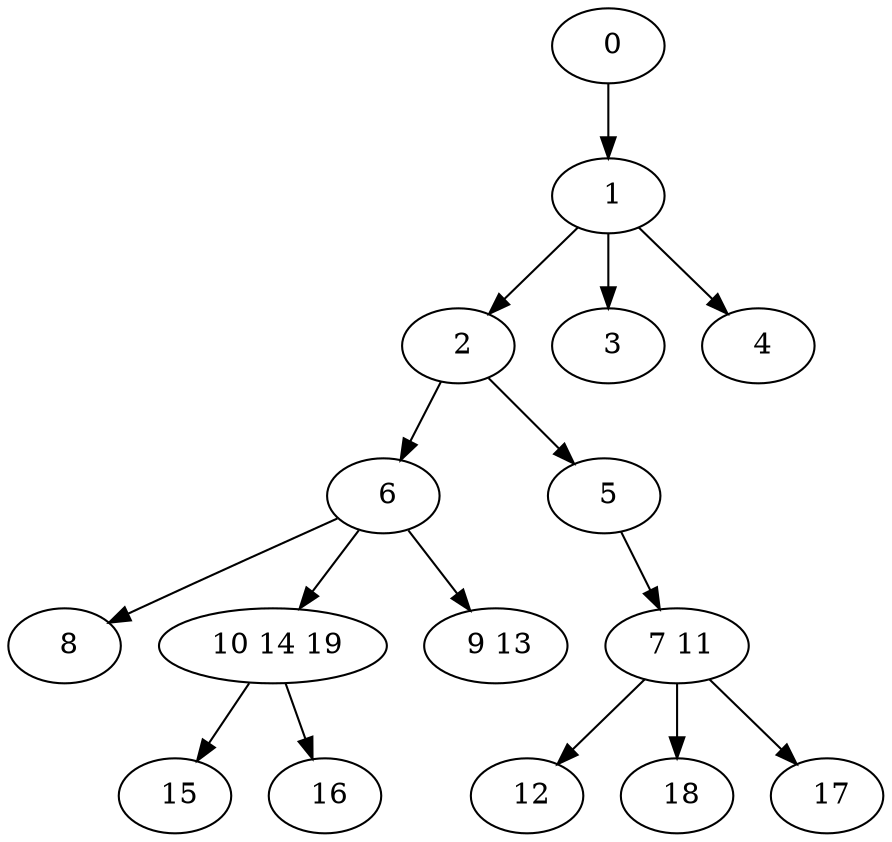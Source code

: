 digraph mytree {
" 0" -> " 1";
" 1" -> " 2";
" 1" -> " 3";
" 1" -> " 4";
" 2" -> " 6";
" 2" -> " 5";
" 3";
" 4";
" 6" -> " 8";
" 6" -> " 10 14 19";
" 6" -> " 9 13";
" 5" -> " 7 11";
" 12";
" 7 11" -> " 12";
" 7 11" -> " 18";
" 7 11" -> " 17";
" 8";
" 10 14 19" -> " 15";
" 10 14 19" -> " 16";
" 15";
" 9 13";
" 18";
" 17";
" 16";
}
